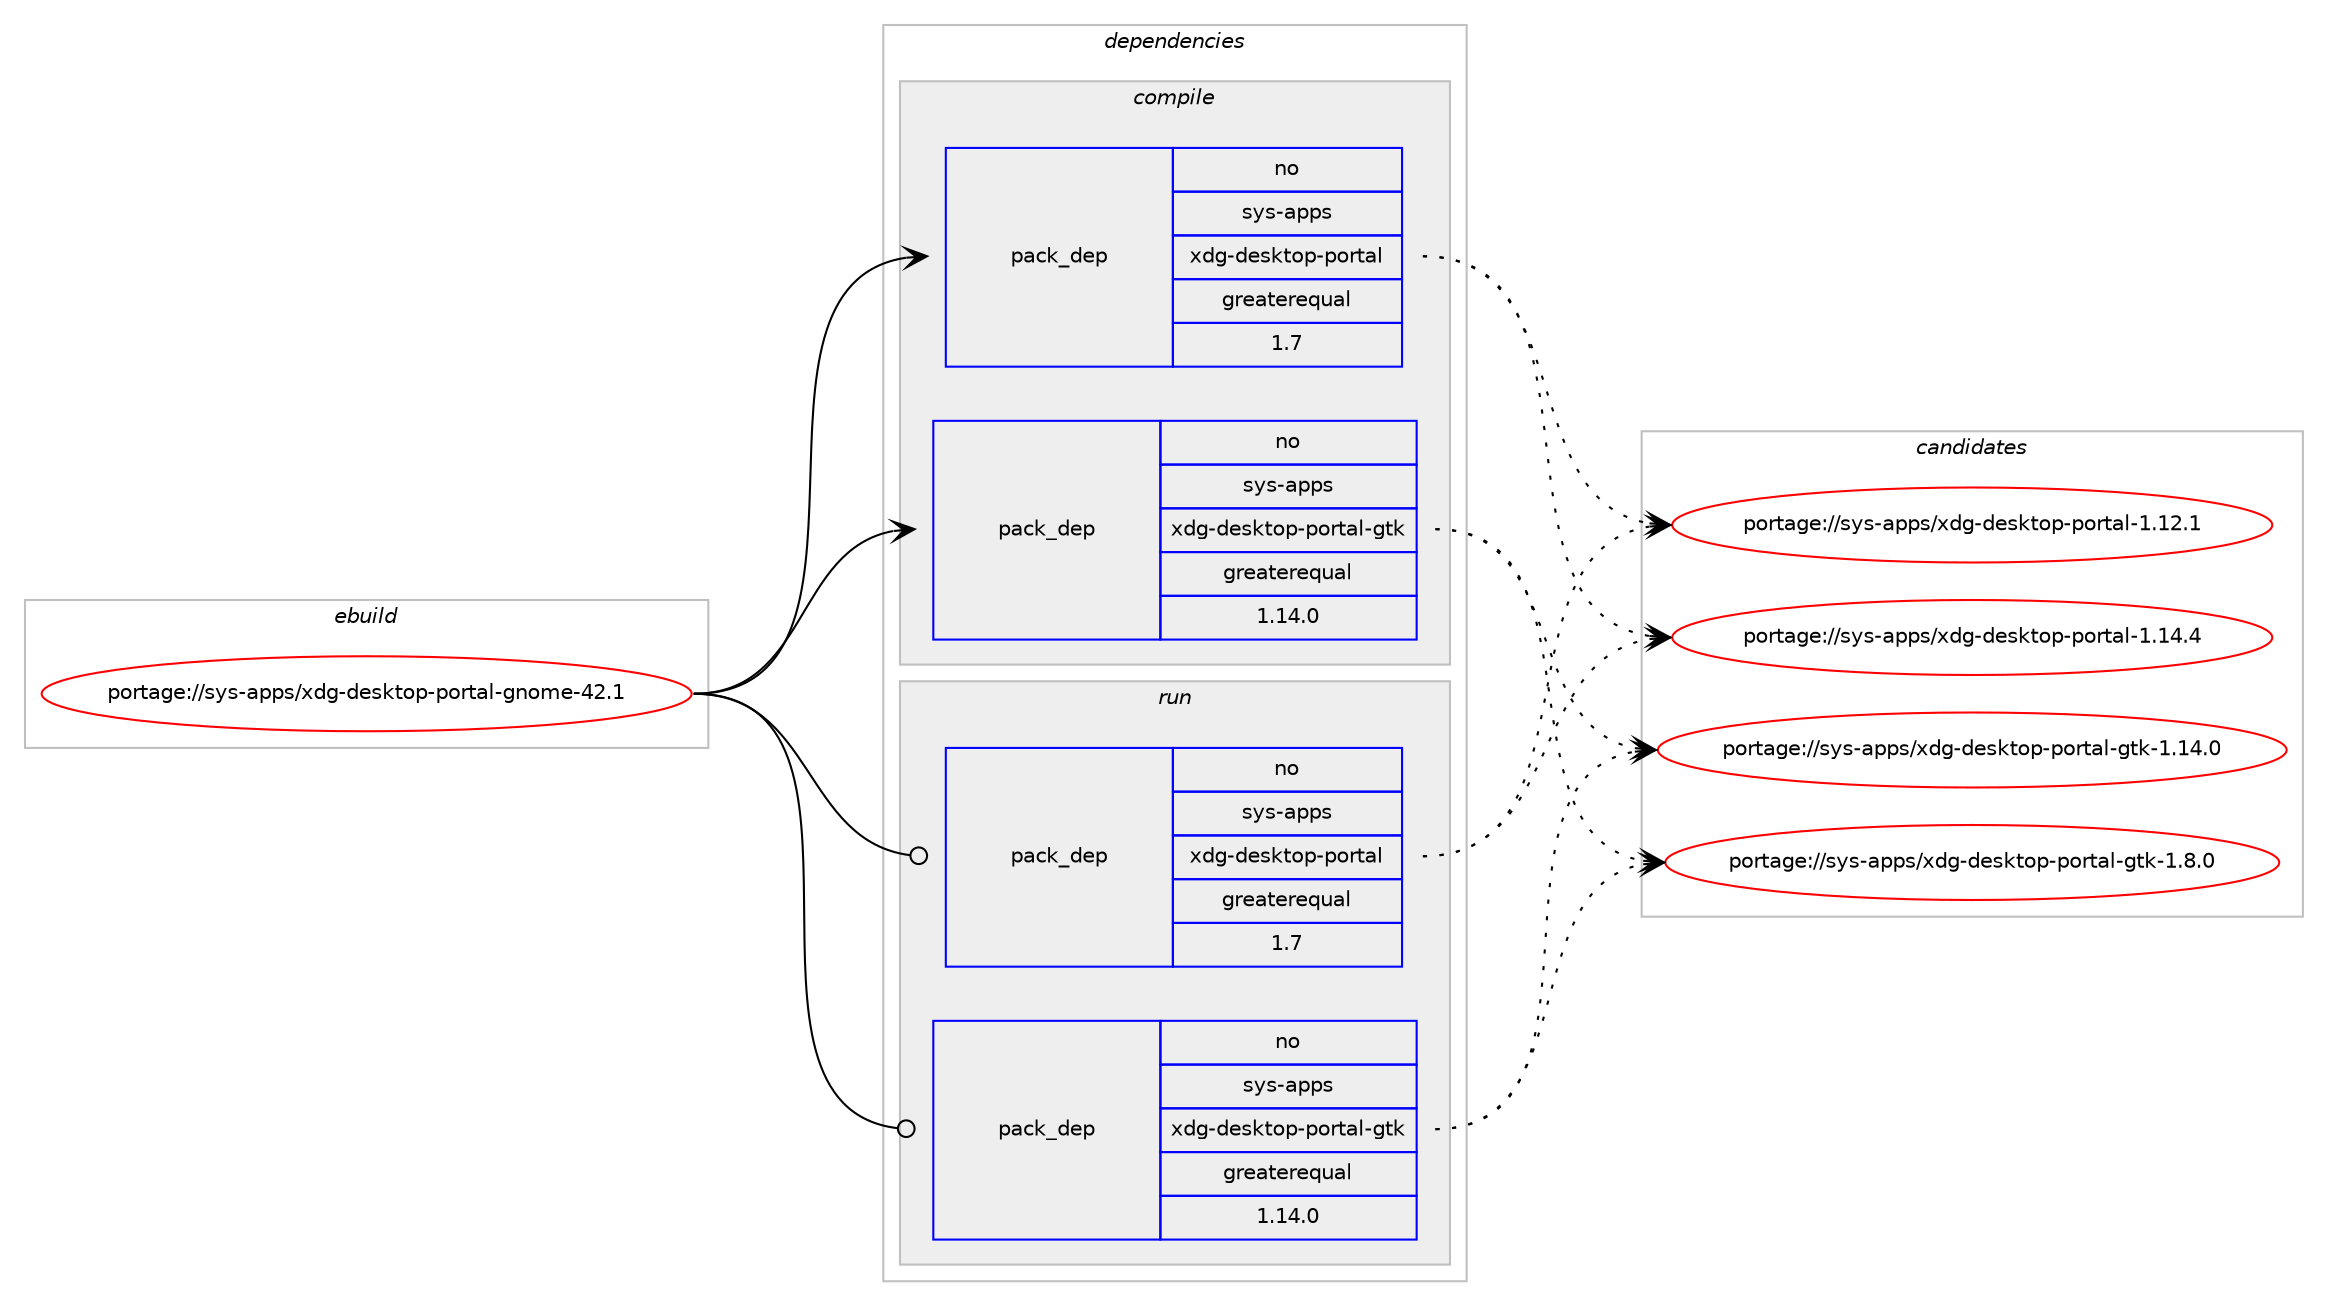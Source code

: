 digraph prolog {

# *************
# Graph options
# *************

newrank=true;
concentrate=true;
compound=true;
graph [rankdir=LR,fontname=Helvetica,fontsize=10,ranksep=1.5];#, ranksep=2.5, nodesep=0.2];
edge  [arrowhead=vee];
node  [fontname=Helvetica,fontsize=10];

# **********
# The ebuild
# **********

subgraph cluster_leftcol {
color=gray;
rank=same;
label=<<i>ebuild</i>>;
id [label="portage://sys-apps/xdg-desktop-portal-gnome-42.1", color=red, width=4, href="../sys-apps/xdg-desktop-portal-gnome-42.1.svg"];
}

# ****************
# The dependencies
# ****************

subgraph cluster_midcol {
color=gray;
label=<<i>dependencies</i>>;
subgraph cluster_compile {
fillcolor="#eeeeee";
style=filled;
label=<<i>compile</i>>;
# *** BEGIN UNKNOWN DEPENDENCY TYPE (TODO) ***
# id -> package_dependency(portage://sys-apps/xdg-desktop-portal-gnome-42.1,install,no,dev-libs,glib,none,[,,],[slot(2)],[])
# *** END UNKNOWN DEPENDENCY TYPE (TODO) ***

# *** BEGIN UNKNOWN DEPENDENCY TYPE (TODO) ***
# id -> package_dependency(portage://sys-apps/xdg-desktop-portal-gnome-42.1,install,no,gnome-base,gnome-desktop,none,[,,],[slot(4),equal],[])
# *** END UNKNOWN DEPENDENCY TYPE (TODO) ***

# *** BEGIN UNKNOWN DEPENDENCY TYPE (TODO) ***
# id -> package_dependency(portage://sys-apps/xdg-desktop-portal-gnome-42.1,install,no,gui-libs,gtk,none,[,,],[slot(4)],[use(optenable(wayland),none),use(optenable(X),none)])
# *** END UNKNOWN DEPENDENCY TYPE (TODO) ***

# *** BEGIN UNKNOWN DEPENDENCY TYPE (TODO) ***
# id -> package_dependency(portage://sys-apps/xdg-desktop-portal-gnome-42.1,install,no,gui-libs,libadwaita,none,[,,],[slot(1)],[])
# *** END UNKNOWN DEPENDENCY TYPE (TODO) ***

# *** BEGIN UNKNOWN DEPENDENCY TYPE (TODO) ***
# id -> package_dependency(portage://sys-apps/xdg-desktop-portal-gnome-42.1,install,no,media-libs,fontconfig,none,[,,],[],[])
# *** END UNKNOWN DEPENDENCY TYPE (TODO) ***

# *** BEGIN UNKNOWN DEPENDENCY TYPE (TODO) ***
# id -> package_dependency(portage://sys-apps/xdg-desktop-portal-gnome-42.1,install,no,sys-apps,dbus,none,[,,],[],[])
# *** END UNKNOWN DEPENDENCY TYPE (TODO) ***

subgraph pack1065 {
dependency1185 [label=<<TABLE BORDER="0" CELLBORDER="1" CELLSPACING="0" CELLPADDING="4" WIDTH="220"><TR><TD ROWSPAN="6" CELLPADDING="30">pack_dep</TD></TR><TR><TD WIDTH="110">no</TD></TR><TR><TD>sys-apps</TD></TR><TR><TD>xdg-desktop-portal</TD></TR><TR><TD>greaterequal</TD></TR><TR><TD>1.7</TD></TR></TABLE>>, shape=none, color=blue];
}
id:e -> dependency1185:w [weight=20,style="solid",arrowhead="vee"];
subgraph pack1066 {
dependency1186 [label=<<TABLE BORDER="0" CELLBORDER="1" CELLSPACING="0" CELLPADDING="4" WIDTH="220"><TR><TD ROWSPAN="6" CELLPADDING="30">pack_dep</TD></TR><TR><TD WIDTH="110">no</TD></TR><TR><TD>sys-apps</TD></TR><TR><TD>xdg-desktop-portal-gtk</TD></TR><TR><TD>greaterequal</TD></TR><TR><TD>1.14.0</TD></TR></TABLE>>, shape=none, color=blue];
}
id:e -> dependency1186:w [weight=20,style="solid",arrowhead="vee"];
}
subgraph cluster_compileandrun {
fillcolor="#eeeeee";
style=filled;
label=<<i>compile and run</i>>;
}
subgraph cluster_run {
fillcolor="#eeeeee";
style=filled;
label=<<i>run</i>>;
# *** BEGIN UNKNOWN DEPENDENCY TYPE (TODO) ***
# id -> package_dependency(portage://sys-apps/xdg-desktop-portal-gnome-42.1,run,no,dev-libs,glib,none,[,,],[slot(2)],[])
# *** END UNKNOWN DEPENDENCY TYPE (TODO) ***

# *** BEGIN UNKNOWN DEPENDENCY TYPE (TODO) ***
# id -> package_dependency(portage://sys-apps/xdg-desktop-portal-gnome-42.1,run,no,gnome-base,gnome-desktop,none,[,,],[slot(4),equal],[])
# *** END UNKNOWN DEPENDENCY TYPE (TODO) ***

# *** BEGIN UNKNOWN DEPENDENCY TYPE (TODO) ***
# id -> package_dependency(portage://sys-apps/xdg-desktop-portal-gnome-42.1,run,no,gui-libs,gtk,none,[,,],[slot(4)],[use(optenable(wayland),none),use(optenable(X),none)])
# *** END UNKNOWN DEPENDENCY TYPE (TODO) ***

# *** BEGIN UNKNOWN DEPENDENCY TYPE (TODO) ***
# id -> package_dependency(portage://sys-apps/xdg-desktop-portal-gnome-42.1,run,no,gui-libs,libadwaita,none,[,,],[slot(1)],[])
# *** END UNKNOWN DEPENDENCY TYPE (TODO) ***

# *** BEGIN UNKNOWN DEPENDENCY TYPE (TODO) ***
# id -> package_dependency(portage://sys-apps/xdg-desktop-portal-gnome-42.1,run,no,media-libs,fontconfig,none,[,,],[],[])
# *** END UNKNOWN DEPENDENCY TYPE (TODO) ***

# *** BEGIN UNKNOWN DEPENDENCY TYPE (TODO) ***
# id -> package_dependency(portage://sys-apps/xdg-desktop-portal-gnome-42.1,run,no,sys-apps,dbus,none,[,,],[],[])
# *** END UNKNOWN DEPENDENCY TYPE (TODO) ***

subgraph pack1067 {
dependency1187 [label=<<TABLE BORDER="0" CELLBORDER="1" CELLSPACING="0" CELLPADDING="4" WIDTH="220"><TR><TD ROWSPAN="6" CELLPADDING="30">pack_dep</TD></TR><TR><TD WIDTH="110">no</TD></TR><TR><TD>sys-apps</TD></TR><TR><TD>xdg-desktop-portal</TD></TR><TR><TD>greaterequal</TD></TR><TR><TD>1.7</TD></TR></TABLE>>, shape=none, color=blue];
}
id:e -> dependency1187:w [weight=20,style="solid",arrowhead="odot"];
subgraph pack1068 {
dependency1188 [label=<<TABLE BORDER="0" CELLBORDER="1" CELLSPACING="0" CELLPADDING="4" WIDTH="220"><TR><TD ROWSPAN="6" CELLPADDING="30">pack_dep</TD></TR><TR><TD WIDTH="110">no</TD></TR><TR><TD>sys-apps</TD></TR><TR><TD>xdg-desktop-portal-gtk</TD></TR><TR><TD>greaterequal</TD></TR><TR><TD>1.14.0</TD></TR></TABLE>>, shape=none, color=blue];
}
id:e -> dependency1188:w [weight=20,style="solid",arrowhead="odot"];
}
}

# **************
# The candidates
# **************

subgraph cluster_choices {
rank=same;
color=gray;
label=<<i>candidates</i>>;

subgraph choice1065 {
color=black;
nodesep=1;
choice11512111545971121121154712010010345100101115107116111112451121111141169710845494649504649 [label="portage://sys-apps/xdg-desktop-portal-1.12.1", color=red, width=4,href="../sys-apps/xdg-desktop-portal-1.12.1.svg"];
choice11512111545971121121154712010010345100101115107116111112451121111141169710845494649524652 [label="portage://sys-apps/xdg-desktop-portal-1.14.4", color=red, width=4,href="../sys-apps/xdg-desktop-portal-1.14.4.svg"];
dependency1185:e -> choice11512111545971121121154712010010345100101115107116111112451121111141169710845494649504649:w [style=dotted,weight="100"];
dependency1185:e -> choice11512111545971121121154712010010345100101115107116111112451121111141169710845494649524652:w [style=dotted,weight="100"];
}
subgraph choice1066 {
color=black;
nodesep=1;
choice1151211154597112112115471201001034510010111510711611111245112111114116971084510311610745494649524648 [label="portage://sys-apps/xdg-desktop-portal-gtk-1.14.0", color=red, width=4,href="../sys-apps/xdg-desktop-portal-gtk-1.14.0.svg"];
choice11512111545971121121154712010010345100101115107116111112451121111141169710845103116107454946564648 [label="portage://sys-apps/xdg-desktop-portal-gtk-1.8.0", color=red, width=4,href="../sys-apps/xdg-desktop-portal-gtk-1.8.0.svg"];
dependency1186:e -> choice1151211154597112112115471201001034510010111510711611111245112111114116971084510311610745494649524648:w [style=dotted,weight="100"];
dependency1186:e -> choice11512111545971121121154712010010345100101115107116111112451121111141169710845103116107454946564648:w [style=dotted,weight="100"];
}
subgraph choice1067 {
color=black;
nodesep=1;
choice11512111545971121121154712010010345100101115107116111112451121111141169710845494649504649 [label="portage://sys-apps/xdg-desktop-portal-1.12.1", color=red, width=4,href="../sys-apps/xdg-desktop-portal-1.12.1.svg"];
choice11512111545971121121154712010010345100101115107116111112451121111141169710845494649524652 [label="portage://sys-apps/xdg-desktop-portal-1.14.4", color=red, width=4,href="../sys-apps/xdg-desktop-portal-1.14.4.svg"];
dependency1187:e -> choice11512111545971121121154712010010345100101115107116111112451121111141169710845494649504649:w [style=dotted,weight="100"];
dependency1187:e -> choice11512111545971121121154712010010345100101115107116111112451121111141169710845494649524652:w [style=dotted,weight="100"];
}
subgraph choice1068 {
color=black;
nodesep=1;
choice1151211154597112112115471201001034510010111510711611111245112111114116971084510311610745494649524648 [label="portage://sys-apps/xdg-desktop-portal-gtk-1.14.0", color=red, width=4,href="../sys-apps/xdg-desktop-portal-gtk-1.14.0.svg"];
choice11512111545971121121154712010010345100101115107116111112451121111141169710845103116107454946564648 [label="portage://sys-apps/xdg-desktop-portal-gtk-1.8.0", color=red, width=4,href="../sys-apps/xdg-desktop-portal-gtk-1.8.0.svg"];
dependency1188:e -> choice1151211154597112112115471201001034510010111510711611111245112111114116971084510311610745494649524648:w [style=dotted,weight="100"];
dependency1188:e -> choice11512111545971121121154712010010345100101115107116111112451121111141169710845103116107454946564648:w [style=dotted,weight="100"];
}
}

}
